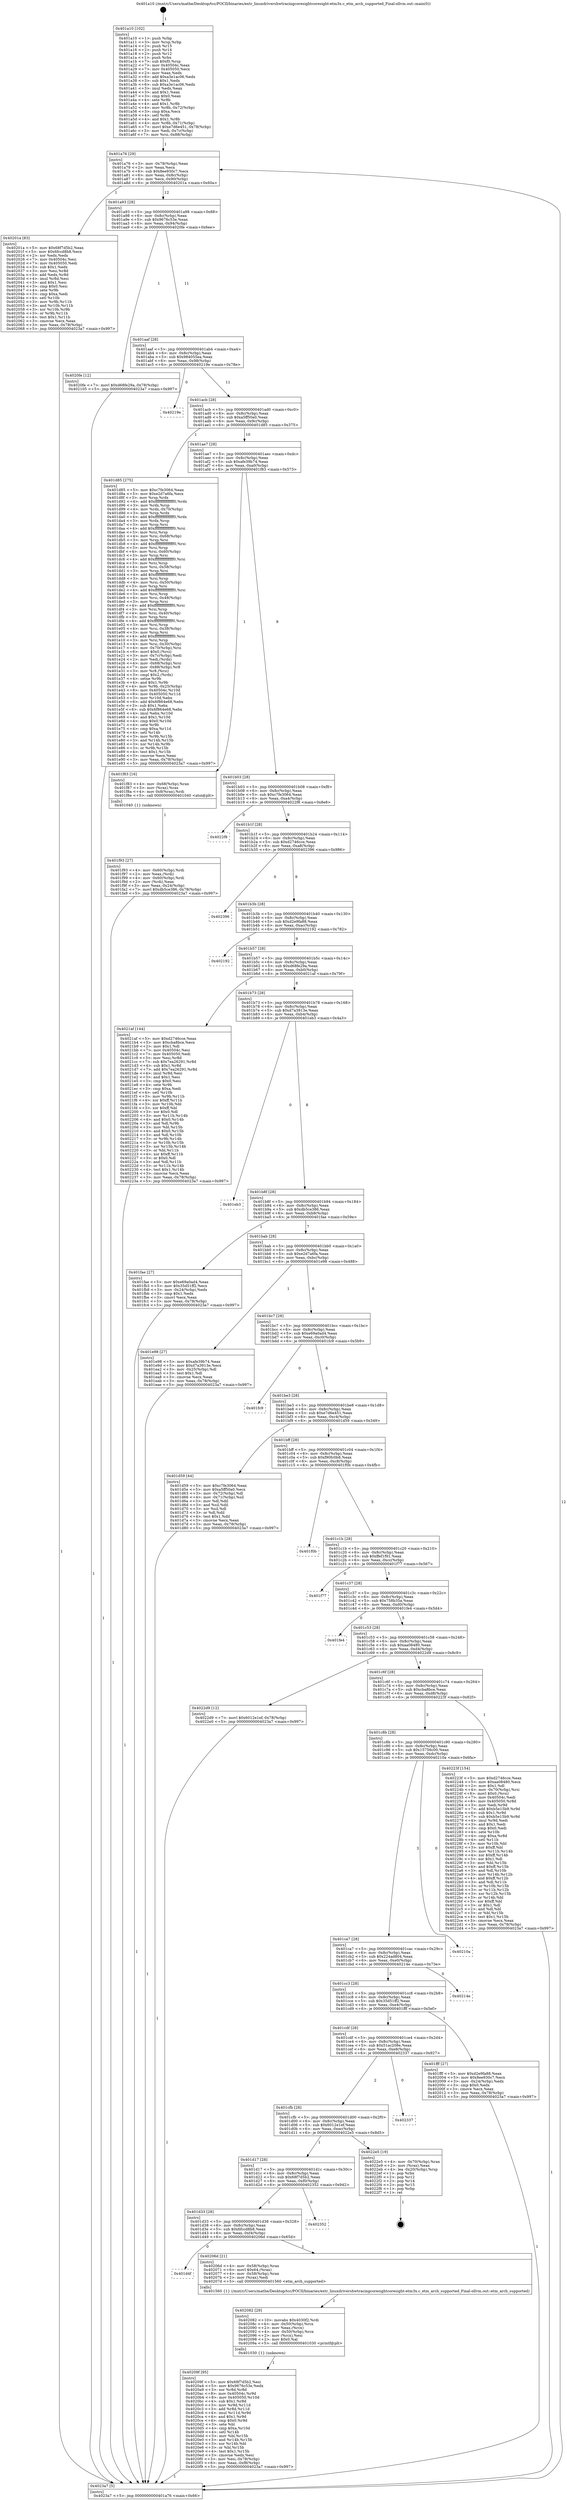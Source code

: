 digraph "0x401a10" {
  label = "0x401a10 (/mnt/c/Users/mathe/Desktop/tcc/POCII/binaries/extr_linuxdrivershwtracingcoresightcoresight-etm3x.c_etm_arch_supported_Final-ollvm.out::main(0))"
  labelloc = "t"
  node[shape=record]

  Entry [label="",width=0.3,height=0.3,shape=circle,fillcolor=black,style=filled]
  "0x401a76" [label="{
     0x401a76 [29]\l
     | [instrs]\l
     &nbsp;&nbsp;0x401a76 \<+3\>: mov -0x78(%rbp),%eax\l
     &nbsp;&nbsp;0x401a79 \<+2\>: mov %eax,%ecx\l
     &nbsp;&nbsp;0x401a7b \<+6\>: sub $0x8ee930c7,%ecx\l
     &nbsp;&nbsp;0x401a81 \<+6\>: mov %eax,-0x8c(%rbp)\l
     &nbsp;&nbsp;0x401a87 \<+6\>: mov %ecx,-0x90(%rbp)\l
     &nbsp;&nbsp;0x401a8d \<+6\>: je 000000000040201a \<main+0x60a\>\l
  }"]
  "0x40201a" [label="{
     0x40201a [83]\l
     | [instrs]\l
     &nbsp;&nbsp;0x40201a \<+5\>: mov $0x68f7d5b2,%eax\l
     &nbsp;&nbsp;0x40201f \<+5\>: mov $0x6fccd8b8,%ecx\l
     &nbsp;&nbsp;0x402024 \<+2\>: xor %edx,%edx\l
     &nbsp;&nbsp;0x402026 \<+7\>: mov 0x40504c,%esi\l
     &nbsp;&nbsp;0x40202d \<+7\>: mov 0x405050,%edi\l
     &nbsp;&nbsp;0x402034 \<+3\>: sub $0x1,%edx\l
     &nbsp;&nbsp;0x402037 \<+3\>: mov %esi,%r8d\l
     &nbsp;&nbsp;0x40203a \<+3\>: add %edx,%r8d\l
     &nbsp;&nbsp;0x40203d \<+4\>: imul %r8d,%esi\l
     &nbsp;&nbsp;0x402041 \<+3\>: and $0x1,%esi\l
     &nbsp;&nbsp;0x402044 \<+3\>: cmp $0x0,%esi\l
     &nbsp;&nbsp;0x402047 \<+4\>: sete %r9b\l
     &nbsp;&nbsp;0x40204b \<+3\>: cmp $0xa,%edi\l
     &nbsp;&nbsp;0x40204e \<+4\>: setl %r10b\l
     &nbsp;&nbsp;0x402052 \<+3\>: mov %r9b,%r11b\l
     &nbsp;&nbsp;0x402055 \<+3\>: and %r10b,%r11b\l
     &nbsp;&nbsp;0x402058 \<+3\>: xor %r10b,%r9b\l
     &nbsp;&nbsp;0x40205b \<+3\>: or %r9b,%r11b\l
     &nbsp;&nbsp;0x40205e \<+4\>: test $0x1,%r11b\l
     &nbsp;&nbsp;0x402062 \<+3\>: cmovne %ecx,%eax\l
     &nbsp;&nbsp;0x402065 \<+3\>: mov %eax,-0x78(%rbp)\l
     &nbsp;&nbsp;0x402068 \<+5\>: jmp 00000000004023a7 \<main+0x997\>\l
  }"]
  "0x401a93" [label="{
     0x401a93 [28]\l
     | [instrs]\l
     &nbsp;&nbsp;0x401a93 \<+5\>: jmp 0000000000401a98 \<main+0x88\>\l
     &nbsp;&nbsp;0x401a98 \<+6\>: mov -0x8c(%rbp),%eax\l
     &nbsp;&nbsp;0x401a9e \<+5\>: sub $0x9676c53e,%eax\l
     &nbsp;&nbsp;0x401aa3 \<+6\>: mov %eax,-0x94(%rbp)\l
     &nbsp;&nbsp;0x401aa9 \<+6\>: je 00000000004020fe \<main+0x6ee\>\l
  }"]
  Exit [label="",width=0.3,height=0.3,shape=circle,fillcolor=black,style=filled,peripheries=2]
  "0x4020fe" [label="{
     0x4020fe [12]\l
     | [instrs]\l
     &nbsp;&nbsp;0x4020fe \<+7\>: movl $0xd68fe29a,-0x78(%rbp)\l
     &nbsp;&nbsp;0x402105 \<+5\>: jmp 00000000004023a7 \<main+0x997\>\l
  }"]
  "0x401aaf" [label="{
     0x401aaf [28]\l
     | [instrs]\l
     &nbsp;&nbsp;0x401aaf \<+5\>: jmp 0000000000401ab4 \<main+0xa4\>\l
     &nbsp;&nbsp;0x401ab4 \<+6\>: mov -0x8c(%rbp),%eax\l
     &nbsp;&nbsp;0x401aba \<+5\>: sub $0x984055ea,%eax\l
     &nbsp;&nbsp;0x401abf \<+6\>: mov %eax,-0x98(%rbp)\l
     &nbsp;&nbsp;0x401ac5 \<+6\>: je 000000000040219e \<main+0x78e\>\l
  }"]
  "0x40209f" [label="{
     0x40209f [95]\l
     | [instrs]\l
     &nbsp;&nbsp;0x40209f \<+5\>: mov $0x68f7d5b2,%esi\l
     &nbsp;&nbsp;0x4020a4 \<+5\>: mov $0x9676c53e,%edx\l
     &nbsp;&nbsp;0x4020a9 \<+3\>: xor %r8d,%r8d\l
     &nbsp;&nbsp;0x4020ac \<+8\>: mov 0x40504c,%r9d\l
     &nbsp;&nbsp;0x4020b4 \<+8\>: mov 0x405050,%r10d\l
     &nbsp;&nbsp;0x4020bc \<+4\>: sub $0x1,%r8d\l
     &nbsp;&nbsp;0x4020c0 \<+3\>: mov %r9d,%r11d\l
     &nbsp;&nbsp;0x4020c3 \<+3\>: add %r8d,%r11d\l
     &nbsp;&nbsp;0x4020c6 \<+4\>: imul %r11d,%r9d\l
     &nbsp;&nbsp;0x4020ca \<+4\>: and $0x1,%r9d\l
     &nbsp;&nbsp;0x4020ce \<+4\>: cmp $0x0,%r9d\l
     &nbsp;&nbsp;0x4020d2 \<+3\>: sete %bl\l
     &nbsp;&nbsp;0x4020d5 \<+4\>: cmp $0xa,%r10d\l
     &nbsp;&nbsp;0x4020d9 \<+4\>: setl %r14b\l
     &nbsp;&nbsp;0x4020dd \<+3\>: mov %bl,%r15b\l
     &nbsp;&nbsp;0x4020e0 \<+3\>: and %r14b,%r15b\l
     &nbsp;&nbsp;0x4020e3 \<+3\>: xor %r14b,%bl\l
     &nbsp;&nbsp;0x4020e6 \<+3\>: or %bl,%r15b\l
     &nbsp;&nbsp;0x4020e9 \<+4\>: test $0x1,%r15b\l
     &nbsp;&nbsp;0x4020ed \<+3\>: cmovne %edx,%esi\l
     &nbsp;&nbsp;0x4020f0 \<+3\>: mov %esi,-0x78(%rbp)\l
     &nbsp;&nbsp;0x4020f3 \<+6\>: mov %eax,-0xf8(%rbp)\l
     &nbsp;&nbsp;0x4020f9 \<+5\>: jmp 00000000004023a7 \<main+0x997\>\l
  }"]
  "0x40219e" [label="{
     0x40219e\l
  }", style=dashed]
  "0x401acb" [label="{
     0x401acb [28]\l
     | [instrs]\l
     &nbsp;&nbsp;0x401acb \<+5\>: jmp 0000000000401ad0 \<main+0xc0\>\l
     &nbsp;&nbsp;0x401ad0 \<+6\>: mov -0x8c(%rbp),%eax\l
     &nbsp;&nbsp;0x401ad6 \<+5\>: sub $0xa5ff50a0,%eax\l
     &nbsp;&nbsp;0x401adb \<+6\>: mov %eax,-0x9c(%rbp)\l
     &nbsp;&nbsp;0x401ae1 \<+6\>: je 0000000000401d85 \<main+0x375\>\l
  }"]
  "0x402082" [label="{
     0x402082 [29]\l
     | [instrs]\l
     &nbsp;&nbsp;0x402082 \<+10\>: movabs $0x4030f2,%rdi\l
     &nbsp;&nbsp;0x40208c \<+4\>: mov -0x50(%rbp),%rcx\l
     &nbsp;&nbsp;0x402090 \<+2\>: mov %eax,(%rcx)\l
     &nbsp;&nbsp;0x402092 \<+4\>: mov -0x50(%rbp),%rcx\l
     &nbsp;&nbsp;0x402096 \<+2\>: mov (%rcx),%esi\l
     &nbsp;&nbsp;0x402098 \<+2\>: mov $0x0,%al\l
     &nbsp;&nbsp;0x40209a \<+5\>: call 0000000000401030 \<printf@plt\>\l
     | [calls]\l
     &nbsp;&nbsp;0x401030 \{1\} (unknown)\l
  }"]
  "0x401d85" [label="{
     0x401d85 [275]\l
     | [instrs]\l
     &nbsp;&nbsp;0x401d85 \<+5\>: mov $0xc7fe3064,%eax\l
     &nbsp;&nbsp;0x401d8a \<+5\>: mov $0xe2d7a6fa,%ecx\l
     &nbsp;&nbsp;0x401d8f \<+3\>: mov %rsp,%rdx\l
     &nbsp;&nbsp;0x401d92 \<+4\>: add $0xfffffffffffffff0,%rdx\l
     &nbsp;&nbsp;0x401d96 \<+3\>: mov %rdx,%rsp\l
     &nbsp;&nbsp;0x401d99 \<+4\>: mov %rdx,-0x70(%rbp)\l
     &nbsp;&nbsp;0x401d9d \<+3\>: mov %rsp,%rdx\l
     &nbsp;&nbsp;0x401da0 \<+4\>: add $0xfffffffffffffff0,%rdx\l
     &nbsp;&nbsp;0x401da4 \<+3\>: mov %rdx,%rsp\l
     &nbsp;&nbsp;0x401da7 \<+3\>: mov %rsp,%rsi\l
     &nbsp;&nbsp;0x401daa \<+4\>: add $0xfffffffffffffff0,%rsi\l
     &nbsp;&nbsp;0x401dae \<+3\>: mov %rsi,%rsp\l
     &nbsp;&nbsp;0x401db1 \<+4\>: mov %rsi,-0x68(%rbp)\l
     &nbsp;&nbsp;0x401db5 \<+3\>: mov %rsp,%rsi\l
     &nbsp;&nbsp;0x401db8 \<+4\>: add $0xfffffffffffffff0,%rsi\l
     &nbsp;&nbsp;0x401dbc \<+3\>: mov %rsi,%rsp\l
     &nbsp;&nbsp;0x401dbf \<+4\>: mov %rsi,-0x60(%rbp)\l
     &nbsp;&nbsp;0x401dc3 \<+3\>: mov %rsp,%rsi\l
     &nbsp;&nbsp;0x401dc6 \<+4\>: add $0xfffffffffffffff0,%rsi\l
     &nbsp;&nbsp;0x401dca \<+3\>: mov %rsi,%rsp\l
     &nbsp;&nbsp;0x401dcd \<+4\>: mov %rsi,-0x58(%rbp)\l
     &nbsp;&nbsp;0x401dd1 \<+3\>: mov %rsp,%rsi\l
     &nbsp;&nbsp;0x401dd4 \<+4\>: add $0xfffffffffffffff0,%rsi\l
     &nbsp;&nbsp;0x401dd8 \<+3\>: mov %rsi,%rsp\l
     &nbsp;&nbsp;0x401ddb \<+4\>: mov %rsi,-0x50(%rbp)\l
     &nbsp;&nbsp;0x401ddf \<+3\>: mov %rsp,%rsi\l
     &nbsp;&nbsp;0x401de2 \<+4\>: add $0xfffffffffffffff0,%rsi\l
     &nbsp;&nbsp;0x401de6 \<+3\>: mov %rsi,%rsp\l
     &nbsp;&nbsp;0x401de9 \<+4\>: mov %rsi,-0x48(%rbp)\l
     &nbsp;&nbsp;0x401ded \<+3\>: mov %rsp,%rsi\l
     &nbsp;&nbsp;0x401df0 \<+4\>: add $0xfffffffffffffff0,%rsi\l
     &nbsp;&nbsp;0x401df4 \<+3\>: mov %rsi,%rsp\l
     &nbsp;&nbsp;0x401df7 \<+4\>: mov %rsi,-0x40(%rbp)\l
     &nbsp;&nbsp;0x401dfb \<+3\>: mov %rsp,%rsi\l
     &nbsp;&nbsp;0x401dfe \<+4\>: add $0xfffffffffffffff0,%rsi\l
     &nbsp;&nbsp;0x401e02 \<+3\>: mov %rsi,%rsp\l
     &nbsp;&nbsp;0x401e05 \<+4\>: mov %rsi,-0x38(%rbp)\l
     &nbsp;&nbsp;0x401e09 \<+3\>: mov %rsp,%rsi\l
     &nbsp;&nbsp;0x401e0c \<+4\>: add $0xfffffffffffffff0,%rsi\l
     &nbsp;&nbsp;0x401e10 \<+3\>: mov %rsi,%rsp\l
     &nbsp;&nbsp;0x401e13 \<+4\>: mov %rsi,-0x30(%rbp)\l
     &nbsp;&nbsp;0x401e17 \<+4\>: mov -0x70(%rbp),%rsi\l
     &nbsp;&nbsp;0x401e1b \<+6\>: movl $0x0,(%rsi)\l
     &nbsp;&nbsp;0x401e21 \<+3\>: mov -0x7c(%rbp),%edi\l
     &nbsp;&nbsp;0x401e24 \<+2\>: mov %edi,(%rdx)\l
     &nbsp;&nbsp;0x401e26 \<+4\>: mov -0x68(%rbp),%rsi\l
     &nbsp;&nbsp;0x401e2a \<+7\>: mov -0x88(%rbp),%r8\l
     &nbsp;&nbsp;0x401e31 \<+3\>: mov %r8,(%rsi)\l
     &nbsp;&nbsp;0x401e34 \<+3\>: cmpl $0x2,(%rdx)\l
     &nbsp;&nbsp;0x401e37 \<+4\>: setne %r9b\l
     &nbsp;&nbsp;0x401e3b \<+4\>: and $0x1,%r9b\l
     &nbsp;&nbsp;0x401e3f \<+4\>: mov %r9b,-0x25(%rbp)\l
     &nbsp;&nbsp;0x401e43 \<+8\>: mov 0x40504c,%r10d\l
     &nbsp;&nbsp;0x401e4b \<+8\>: mov 0x405050,%r11d\l
     &nbsp;&nbsp;0x401e53 \<+3\>: mov %r10d,%ebx\l
     &nbsp;&nbsp;0x401e56 \<+6\>: add $0x6f864e68,%ebx\l
     &nbsp;&nbsp;0x401e5c \<+3\>: sub $0x1,%ebx\l
     &nbsp;&nbsp;0x401e5f \<+6\>: sub $0x6f864e68,%ebx\l
     &nbsp;&nbsp;0x401e65 \<+4\>: imul %ebx,%r10d\l
     &nbsp;&nbsp;0x401e69 \<+4\>: and $0x1,%r10d\l
     &nbsp;&nbsp;0x401e6d \<+4\>: cmp $0x0,%r10d\l
     &nbsp;&nbsp;0x401e71 \<+4\>: sete %r9b\l
     &nbsp;&nbsp;0x401e75 \<+4\>: cmp $0xa,%r11d\l
     &nbsp;&nbsp;0x401e79 \<+4\>: setl %r14b\l
     &nbsp;&nbsp;0x401e7d \<+3\>: mov %r9b,%r15b\l
     &nbsp;&nbsp;0x401e80 \<+3\>: and %r14b,%r15b\l
     &nbsp;&nbsp;0x401e83 \<+3\>: xor %r14b,%r9b\l
     &nbsp;&nbsp;0x401e86 \<+3\>: or %r9b,%r15b\l
     &nbsp;&nbsp;0x401e89 \<+4\>: test $0x1,%r15b\l
     &nbsp;&nbsp;0x401e8d \<+3\>: cmovne %ecx,%eax\l
     &nbsp;&nbsp;0x401e90 \<+3\>: mov %eax,-0x78(%rbp)\l
     &nbsp;&nbsp;0x401e93 \<+5\>: jmp 00000000004023a7 \<main+0x997\>\l
  }"]
  "0x401ae7" [label="{
     0x401ae7 [28]\l
     | [instrs]\l
     &nbsp;&nbsp;0x401ae7 \<+5\>: jmp 0000000000401aec \<main+0xdc\>\l
     &nbsp;&nbsp;0x401aec \<+6\>: mov -0x8c(%rbp),%eax\l
     &nbsp;&nbsp;0x401af2 \<+5\>: sub $0xafe39b74,%eax\l
     &nbsp;&nbsp;0x401af7 \<+6\>: mov %eax,-0xa0(%rbp)\l
     &nbsp;&nbsp;0x401afd \<+6\>: je 0000000000401f83 \<main+0x573\>\l
  }"]
  "0x401d4f" [label="{
     0x401d4f\l
  }", style=dashed]
  "0x401f83" [label="{
     0x401f83 [16]\l
     | [instrs]\l
     &nbsp;&nbsp;0x401f83 \<+4\>: mov -0x68(%rbp),%rax\l
     &nbsp;&nbsp;0x401f87 \<+3\>: mov (%rax),%rax\l
     &nbsp;&nbsp;0x401f8a \<+4\>: mov 0x8(%rax),%rdi\l
     &nbsp;&nbsp;0x401f8e \<+5\>: call 0000000000401040 \<atoi@plt\>\l
     | [calls]\l
     &nbsp;&nbsp;0x401040 \{1\} (unknown)\l
  }"]
  "0x401b03" [label="{
     0x401b03 [28]\l
     | [instrs]\l
     &nbsp;&nbsp;0x401b03 \<+5\>: jmp 0000000000401b08 \<main+0xf8\>\l
     &nbsp;&nbsp;0x401b08 \<+6\>: mov -0x8c(%rbp),%eax\l
     &nbsp;&nbsp;0x401b0e \<+5\>: sub $0xc7fe3064,%eax\l
     &nbsp;&nbsp;0x401b13 \<+6\>: mov %eax,-0xa4(%rbp)\l
     &nbsp;&nbsp;0x401b19 \<+6\>: je 00000000004022f8 \<main+0x8e8\>\l
  }"]
  "0x40206d" [label="{
     0x40206d [21]\l
     | [instrs]\l
     &nbsp;&nbsp;0x40206d \<+4\>: mov -0x58(%rbp),%rax\l
     &nbsp;&nbsp;0x402071 \<+6\>: movl $0x64,(%rax)\l
     &nbsp;&nbsp;0x402077 \<+4\>: mov -0x58(%rbp),%rax\l
     &nbsp;&nbsp;0x40207b \<+2\>: mov (%rax),%edi\l
     &nbsp;&nbsp;0x40207d \<+5\>: call 0000000000401560 \<etm_arch_supported\>\l
     | [calls]\l
     &nbsp;&nbsp;0x401560 \{1\} (/mnt/c/Users/mathe/Desktop/tcc/POCII/binaries/extr_linuxdrivershwtracingcoresightcoresight-etm3x.c_etm_arch_supported_Final-ollvm.out::etm_arch_supported)\l
  }"]
  "0x4022f8" [label="{
     0x4022f8\l
  }", style=dashed]
  "0x401b1f" [label="{
     0x401b1f [28]\l
     | [instrs]\l
     &nbsp;&nbsp;0x401b1f \<+5\>: jmp 0000000000401b24 \<main+0x114\>\l
     &nbsp;&nbsp;0x401b24 \<+6\>: mov -0x8c(%rbp),%eax\l
     &nbsp;&nbsp;0x401b2a \<+5\>: sub $0xd2746cce,%eax\l
     &nbsp;&nbsp;0x401b2f \<+6\>: mov %eax,-0xa8(%rbp)\l
     &nbsp;&nbsp;0x401b35 \<+6\>: je 0000000000402396 \<main+0x986\>\l
  }"]
  "0x401d33" [label="{
     0x401d33 [28]\l
     | [instrs]\l
     &nbsp;&nbsp;0x401d33 \<+5\>: jmp 0000000000401d38 \<main+0x328\>\l
     &nbsp;&nbsp;0x401d38 \<+6\>: mov -0x8c(%rbp),%eax\l
     &nbsp;&nbsp;0x401d3e \<+5\>: sub $0x6fccd8b8,%eax\l
     &nbsp;&nbsp;0x401d43 \<+6\>: mov %eax,-0xf4(%rbp)\l
     &nbsp;&nbsp;0x401d49 \<+6\>: je 000000000040206d \<main+0x65d\>\l
  }"]
  "0x402396" [label="{
     0x402396\l
  }", style=dashed]
  "0x401b3b" [label="{
     0x401b3b [28]\l
     | [instrs]\l
     &nbsp;&nbsp;0x401b3b \<+5\>: jmp 0000000000401b40 \<main+0x130\>\l
     &nbsp;&nbsp;0x401b40 \<+6\>: mov -0x8c(%rbp),%eax\l
     &nbsp;&nbsp;0x401b46 \<+5\>: sub $0xd2e9fa88,%eax\l
     &nbsp;&nbsp;0x401b4b \<+6\>: mov %eax,-0xac(%rbp)\l
     &nbsp;&nbsp;0x401b51 \<+6\>: je 0000000000402192 \<main+0x782\>\l
  }"]
  "0x402352" [label="{
     0x402352\l
  }", style=dashed]
  "0x402192" [label="{
     0x402192\l
  }", style=dashed]
  "0x401b57" [label="{
     0x401b57 [28]\l
     | [instrs]\l
     &nbsp;&nbsp;0x401b57 \<+5\>: jmp 0000000000401b5c \<main+0x14c\>\l
     &nbsp;&nbsp;0x401b5c \<+6\>: mov -0x8c(%rbp),%eax\l
     &nbsp;&nbsp;0x401b62 \<+5\>: sub $0xd68fe29a,%eax\l
     &nbsp;&nbsp;0x401b67 \<+6\>: mov %eax,-0xb0(%rbp)\l
     &nbsp;&nbsp;0x401b6d \<+6\>: je 00000000004021af \<main+0x79f\>\l
  }"]
  "0x401d17" [label="{
     0x401d17 [28]\l
     | [instrs]\l
     &nbsp;&nbsp;0x401d17 \<+5\>: jmp 0000000000401d1c \<main+0x30c\>\l
     &nbsp;&nbsp;0x401d1c \<+6\>: mov -0x8c(%rbp),%eax\l
     &nbsp;&nbsp;0x401d22 \<+5\>: sub $0x68f7d5b2,%eax\l
     &nbsp;&nbsp;0x401d27 \<+6\>: mov %eax,-0xf0(%rbp)\l
     &nbsp;&nbsp;0x401d2d \<+6\>: je 0000000000402352 \<main+0x942\>\l
  }"]
  "0x4021af" [label="{
     0x4021af [144]\l
     | [instrs]\l
     &nbsp;&nbsp;0x4021af \<+5\>: mov $0xd2746cce,%eax\l
     &nbsp;&nbsp;0x4021b4 \<+5\>: mov $0xcba8bce,%ecx\l
     &nbsp;&nbsp;0x4021b9 \<+2\>: mov $0x1,%dl\l
     &nbsp;&nbsp;0x4021bb \<+7\>: mov 0x40504c,%esi\l
     &nbsp;&nbsp;0x4021c2 \<+7\>: mov 0x405050,%edi\l
     &nbsp;&nbsp;0x4021c9 \<+3\>: mov %esi,%r8d\l
     &nbsp;&nbsp;0x4021cc \<+7\>: sub $0x7ea26291,%r8d\l
     &nbsp;&nbsp;0x4021d3 \<+4\>: sub $0x1,%r8d\l
     &nbsp;&nbsp;0x4021d7 \<+7\>: add $0x7ea26291,%r8d\l
     &nbsp;&nbsp;0x4021de \<+4\>: imul %r8d,%esi\l
     &nbsp;&nbsp;0x4021e2 \<+3\>: and $0x1,%esi\l
     &nbsp;&nbsp;0x4021e5 \<+3\>: cmp $0x0,%esi\l
     &nbsp;&nbsp;0x4021e8 \<+4\>: sete %r9b\l
     &nbsp;&nbsp;0x4021ec \<+3\>: cmp $0xa,%edi\l
     &nbsp;&nbsp;0x4021ef \<+4\>: setl %r10b\l
     &nbsp;&nbsp;0x4021f3 \<+3\>: mov %r9b,%r11b\l
     &nbsp;&nbsp;0x4021f6 \<+4\>: xor $0xff,%r11b\l
     &nbsp;&nbsp;0x4021fa \<+3\>: mov %r10b,%bl\l
     &nbsp;&nbsp;0x4021fd \<+3\>: xor $0xff,%bl\l
     &nbsp;&nbsp;0x402200 \<+3\>: xor $0x0,%dl\l
     &nbsp;&nbsp;0x402203 \<+3\>: mov %r11b,%r14b\l
     &nbsp;&nbsp;0x402206 \<+4\>: and $0x0,%r14b\l
     &nbsp;&nbsp;0x40220a \<+3\>: and %dl,%r9b\l
     &nbsp;&nbsp;0x40220d \<+3\>: mov %bl,%r15b\l
     &nbsp;&nbsp;0x402210 \<+4\>: and $0x0,%r15b\l
     &nbsp;&nbsp;0x402214 \<+3\>: and %dl,%r10b\l
     &nbsp;&nbsp;0x402217 \<+3\>: or %r9b,%r14b\l
     &nbsp;&nbsp;0x40221a \<+3\>: or %r10b,%r15b\l
     &nbsp;&nbsp;0x40221d \<+3\>: xor %r15b,%r14b\l
     &nbsp;&nbsp;0x402220 \<+3\>: or %bl,%r11b\l
     &nbsp;&nbsp;0x402223 \<+4\>: xor $0xff,%r11b\l
     &nbsp;&nbsp;0x402227 \<+3\>: or $0x0,%dl\l
     &nbsp;&nbsp;0x40222a \<+3\>: and %dl,%r11b\l
     &nbsp;&nbsp;0x40222d \<+3\>: or %r11b,%r14b\l
     &nbsp;&nbsp;0x402230 \<+4\>: test $0x1,%r14b\l
     &nbsp;&nbsp;0x402234 \<+3\>: cmovne %ecx,%eax\l
     &nbsp;&nbsp;0x402237 \<+3\>: mov %eax,-0x78(%rbp)\l
     &nbsp;&nbsp;0x40223a \<+5\>: jmp 00000000004023a7 \<main+0x997\>\l
  }"]
  "0x401b73" [label="{
     0x401b73 [28]\l
     | [instrs]\l
     &nbsp;&nbsp;0x401b73 \<+5\>: jmp 0000000000401b78 \<main+0x168\>\l
     &nbsp;&nbsp;0x401b78 \<+6\>: mov -0x8c(%rbp),%eax\l
     &nbsp;&nbsp;0x401b7e \<+5\>: sub $0xd7a3913e,%eax\l
     &nbsp;&nbsp;0x401b83 \<+6\>: mov %eax,-0xb4(%rbp)\l
     &nbsp;&nbsp;0x401b89 \<+6\>: je 0000000000401eb3 \<main+0x4a3\>\l
  }"]
  "0x4022e5" [label="{
     0x4022e5 [19]\l
     | [instrs]\l
     &nbsp;&nbsp;0x4022e5 \<+4\>: mov -0x70(%rbp),%rax\l
     &nbsp;&nbsp;0x4022e9 \<+2\>: mov (%rax),%eax\l
     &nbsp;&nbsp;0x4022eb \<+4\>: lea -0x20(%rbp),%rsp\l
     &nbsp;&nbsp;0x4022ef \<+1\>: pop %rbx\l
     &nbsp;&nbsp;0x4022f0 \<+2\>: pop %r12\l
     &nbsp;&nbsp;0x4022f2 \<+2\>: pop %r14\l
     &nbsp;&nbsp;0x4022f4 \<+2\>: pop %r15\l
     &nbsp;&nbsp;0x4022f6 \<+1\>: pop %rbp\l
     &nbsp;&nbsp;0x4022f7 \<+1\>: ret\l
  }"]
  "0x401eb3" [label="{
     0x401eb3\l
  }", style=dashed]
  "0x401b8f" [label="{
     0x401b8f [28]\l
     | [instrs]\l
     &nbsp;&nbsp;0x401b8f \<+5\>: jmp 0000000000401b94 \<main+0x184\>\l
     &nbsp;&nbsp;0x401b94 \<+6\>: mov -0x8c(%rbp),%eax\l
     &nbsp;&nbsp;0x401b9a \<+5\>: sub $0xdb5ce386,%eax\l
     &nbsp;&nbsp;0x401b9f \<+6\>: mov %eax,-0xb8(%rbp)\l
     &nbsp;&nbsp;0x401ba5 \<+6\>: je 0000000000401fae \<main+0x59e\>\l
  }"]
  "0x401cfb" [label="{
     0x401cfb [28]\l
     | [instrs]\l
     &nbsp;&nbsp;0x401cfb \<+5\>: jmp 0000000000401d00 \<main+0x2f0\>\l
     &nbsp;&nbsp;0x401d00 \<+6\>: mov -0x8c(%rbp),%eax\l
     &nbsp;&nbsp;0x401d06 \<+5\>: sub $0x6012e1ef,%eax\l
     &nbsp;&nbsp;0x401d0b \<+6\>: mov %eax,-0xec(%rbp)\l
     &nbsp;&nbsp;0x401d11 \<+6\>: je 00000000004022e5 \<main+0x8d5\>\l
  }"]
  "0x401fae" [label="{
     0x401fae [27]\l
     | [instrs]\l
     &nbsp;&nbsp;0x401fae \<+5\>: mov $0xe69a0ad4,%eax\l
     &nbsp;&nbsp;0x401fb3 \<+5\>: mov $0x35d51ff2,%ecx\l
     &nbsp;&nbsp;0x401fb8 \<+3\>: mov -0x24(%rbp),%edx\l
     &nbsp;&nbsp;0x401fbb \<+3\>: cmp $0x1,%edx\l
     &nbsp;&nbsp;0x401fbe \<+3\>: cmovl %ecx,%eax\l
     &nbsp;&nbsp;0x401fc1 \<+3\>: mov %eax,-0x78(%rbp)\l
     &nbsp;&nbsp;0x401fc4 \<+5\>: jmp 00000000004023a7 \<main+0x997\>\l
  }"]
  "0x401bab" [label="{
     0x401bab [28]\l
     | [instrs]\l
     &nbsp;&nbsp;0x401bab \<+5\>: jmp 0000000000401bb0 \<main+0x1a0\>\l
     &nbsp;&nbsp;0x401bb0 \<+6\>: mov -0x8c(%rbp),%eax\l
     &nbsp;&nbsp;0x401bb6 \<+5\>: sub $0xe2d7a6fa,%eax\l
     &nbsp;&nbsp;0x401bbb \<+6\>: mov %eax,-0xbc(%rbp)\l
     &nbsp;&nbsp;0x401bc1 \<+6\>: je 0000000000401e98 \<main+0x488\>\l
  }"]
  "0x402337" [label="{
     0x402337\l
  }", style=dashed]
  "0x401e98" [label="{
     0x401e98 [27]\l
     | [instrs]\l
     &nbsp;&nbsp;0x401e98 \<+5\>: mov $0xafe39b74,%eax\l
     &nbsp;&nbsp;0x401e9d \<+5\>: mov $0xd7a3913e,%ecx\l
     &nbsp;&nbsp;0x401ea2 \<+3\>: mov -0x25(%rbp),%dl\l
     &nbsp;&nbsp;0x401ea5 \<+3\>: test $0x1,%dl\l
     &nbsp;&nbsp;0x401ea8 \<+3\>: cmovne %ecx,%eax\l
     &nbsp;&nbsp;0x401eab \<+3\>: mov %eax,-0x78(%rbp)\l
     &nbsp;&nbsp;0x401eae \<+5\>: jmp 00000000004023a7 \<main+0x997\>\l
  }"]
  "0x401bc7" [label="{
     0x401bc7 [28]\l
     | [instrs]\l
     &nbsp;&nbsp;0x401bc7 \<+5\>: jmp 0000000000401bcc \<main+0x1bc\>\l
     &nbsp;&nbsp;0x401bcc \<+6\>: mov -0x8c(%rbp),%eax\l
     &nbsp;&nbsp;0x401bd2 \<+5\>: sub $0xe69a0ad4,%eax\l
     &nbsp;&nbsp;0x401bd7 \<+6\>: mov %eax,-0xc0(%rbp)\l
     &nbsp;&nbsp;0x401bdd \<+6\>: je 0000000000401fc9 \<main+0x5b9\>\l
  }"]
  "0x401cdf" [label="{
     0x401cdf [28]\l
     | [instrs]\l
     &nbsp;&nbsp;0x401cdf \<+5\>: jmp 0000000000401ce4 \<main+0x2d4\>\l
     &nbsp;&nbsp;0x401ce4 \<+6\>: mov -0x8c(%rbp),%eax\l
     &nbsp;&nbsp;0x401cea \<+5\>: sub $0x51ac208e,%eax\l
     &nbsp;&nbsp;0x401cef \<+6\>: mov %eax,-0xe8(%rbp)\l
     &nbsp;&nbsp;0x401cf5 \<+6\>: je 0000000000402337 \<main+0x927\>\l
  }"]
  "0x401fc9" [label="{
     0x401fc9\l
  }", style=dashed]
  "0x401be3" [label="{
     0x401be3 [28]\l
     | [instrs]\l
     &nbsp;&nbsp;0x401be3 \<+5\>: jmp 0000000000401be8 \<main+0x1d8\>\l
     &nbsp;&nbsp;0x401be8 \<+6\>: mov -0x8c(%rbp),%eax\l
     &nbsp;&nbsp;0x401bee \<+5\>: sub $0xe7d6e451,%eax\l
     &nbsp;&nbsp;0x401bf3 \<+6\>: mov %eax,-0xc4(%rbp)\l
     &nbsp;&nbsp;0x401bf9 \<+6\>: je 0000000000401d59 \<main+0x349\>\l
  }"]
  "0x401fff" [label="{
     0x401fff [27]\l
     | [instrs]\l
     &nbsp;&nbsp;0x401fff \<+5\>: mov $0xd2e9fa88,%eax\l
     &nbsp;&nbsp;0x402004 \<+5\>: mov $0x8ee930c7,%ecx\l
     &nbsp;&nbsp;0x402009 \<+3\>: mov -0x24(%rbp),%edx\l
     &nbsp;&nbsp;0x40200c \<+3\>: cmp $0x0,%edx\l
     &nbsp;&nbsp;0x40200f \<+3\>: cmove %ecx,%eax\l
     &nbsp;&nbsp;0x402012 \<+3\>: mov %eax,-0x78(%rbp)\l
     &nbsp;&nbsp;0x402015 \<+5\>: jmp 00000000004023a7 \<main+0x997\>\l
  }"]
  "0x401d59" [label="{
     0x401d59 [44]\l
     | [instrs]\l
     &nbsp;&nbsp;0x401d59 \<+5\>: mov $0xc7fe3064,%eax\l
     &nbsp;&nbsp;0x401d5e \<+5\>: mov $0xa5ff50a0,%ecx\l
     &nbsp;&nbsp;0x401d63 \<+3\>: mov -0x72(%rbp),%dl\l
     &nbsp;&nbsp;0x401d66 \<+4\>: mov -0x71(%rbp),%sil\l
     &nbsp;&nbsp;0x401d6a \<+3\>: mov %dl,%dil\l
     &nbsp;&nbsp;0x401d6d \<+3\>: and %sil,%dil\l
     &nbsp;&nbsp;0x401d70 \<+3\>: xor %sil,%dl\l
     &nbsp;&nbsp;0x401d73 \<+3\>: or %dl,%dil\l
     &nbsp;&nbsp;0x401d76 \<+4\>: test $0x1,%dil\l
     &nbsp;&nbsp;0x401d7a \<+3\>: cmovne %ecx,%eax\l
     &nbsp;&nbsp;0x401d7d \<+3\>: mov %eax,-0x78(%rbp)\l
     &nbsp;&nbsp;0x401d80 \<+5\>: jmp 00000000004023a7 \<main+0x997\>\l
  }"]
  "0x401bff" [label="{
     0x401bff [28]\l
     | [instrs]\l
     &nbsp;&nbsp;0x401bff \<+5\>: jmp 0000000000401c04 \<main+0x1f4\>\l
     &nbsp;&nbsp;0x401c04 \<+6\>: mov -0x8c(%rbp),%eax\l
     &nbsp;&nbsp;0x401c0a \<+5\>: sub $0xf90fc0b8,%eax\l
     &nbsp;&nbsp;0x401c0f \<+6\>: mov %eax,-0xc8(%rbp)\l
     &nbsp;&nbsp;0x401c15 \<+6\>: je 0000000000401f0b \<main+0x4fb\>\l
  }"]
  "0x4023a7" [label="{
     0x4023a7 [5]\l
     | [instrs]\l
     &nbsp;&nbsp;0x4023a7 \<+5\>: jmp 0000000000401a76 \<main+0x66\>\l
  }"]
  "0x401a10" [label="{
     0x401a10 [102]\l
     | [instrs]\l
     &nbsp;&nbsp;0x401a10 \<+1\>: push %rbp\l
     &nbsp;&nbsp;0x401a11 \<+3\>: mov %rsp,%rbp\l
     &nbsp;&nbsp;0x401a14 \<+2\>: push %r15\l
     &nbsp;&nbsp;0x401a16 \<+2\>: push %r14\l
     &nbsp;&nbsp;0x401a18 \<+2\>: push %r12\l
     &nbsp;&nbsp;0x401a1a \<+1\>: push %rbx\l
     &nbsp;&nbsp;0x401a1b \<+7\>: sub $0xf0,%rsp\l
     &nbsp;&nbsp;0x401a22 \<+7\>: mov 0x40504c,%eax\l
     &nbsp;&nbsp;0x401a29 \<+7\>: mov 0x405050,%ecx\l
     &nbsp;&nbsp;0x401a30 \<+2\>: mov %eax,%edx\l
     &nbsp;&nbsp;0x401a32 \<+6\>: add $0xa3e1ac06,%edx\l
     &nbsp;&nbsp;0x401a38 \<+3\>: sub $0x1,%edx\l
     &nbsp;&nbsp;0x401a3b \<+6\>: sub $0xa3e1ac06,%edx\l
     &nbsp;&nbsp;0x401a41 \<+3\>: imul %edx,%eax\l
     &nbsp;&nbsp;0x401a44 \<+3\>: and $0x1,%eax\l
     &nbsp;&nbsp;0x401a47 \<+3\>: cmp $0x0,%eax\l
     &nbsp;&nbsp;0x401a4a \<+4\>: sete %r8b\l
     &nbsp;&nbsp;0x401a4e \<+4\>: and $0x1,%r8b\l
     &nbsp;&nbsp;0x401a52 \<+4\>: mov %r8b,-0x72(%rbp)\l
     &nbsp;&nbsp;0x401a56 \<+3\>: cmp $0xa,%ecx\l
     &nbsp;&nbsp;0x401a59 \<+4\>: setl %r8b\l
     &nbsp;&nbsp;0x401a5d \<+4\>: and $0x1,%r8b\l
     &nbsp;&nbsp;0x401a61 \<+4\>: mov %r8b,-0x71(%rbp)\l
     &nbsp;&nbsp;0x401a65 \<+7\>: movl $0xe7d6e451,-0x78(%rbp)\l
     &nbsp;&nbsp;0x401a6c \<+3\>: mov %edi,-0x7c(%rbp)\l
     &nbsp;&nbsp;0x401a6f \<+7\>: mov %rsi,-0x88(%rbp)\l
  }"]
  "0x401cc3" [label="{
     0x401cc3 [28]\l
     | [instrs]\l
     &nbsp;&nbsp;0x401cc3 \<+5\>: jmp 0000000000401cc8 \<main+0x2b8\>\l
     &nbsp;&nbsp;0x401cc8 \<+6\>: mov -0x8c(%rbp),%eax\l
     &nbsp;&nbsp;0x401cce \<+5\>: sub $0x35d51ff2,%eax\l
     &nbsp;&nbsp;0x401cd3 \<+6\>: mov %eax,-0xe4(%rbp)\l
     &nbsp;&nbsp;0x401cd9 \<+6\>: je 0000000000401fff \<main+0x5ef\>\l
  }"]
  "0x401f93" [label="{
     0x401f93 [27]\l
     | [instrs]\l
     &nbsp;&nbsp;0x401f93 \<+4\>: mov -0x60(%rbp),%rdi\l
     &nbsp;&nbsp;0x401f97 \<+2\>: mov %eax,(%rdi)\l
     &nbsp;&nbsp;0x401f99 \<+4\>: mov -0x60(%rbp),%rdi\l
     &nbsp;&nbsp;0x401f9d \<+2\>: mov (%rdi),%eax\l
     &nbsp;&nbsp;0x401f9f \<+3\>: mov %eax,-0x24(%rbp)\l
     &nbsp;&nbsp;0x401fa2 \<+7\>: movl $0xdb5ce386,-0x78(%rbp)\l
     &nbsp;&nbsp;0x401fa9 \<+5\>: jmp 00000000004023a7 \<main+0x997\>\l
  }"]
  "0x40214e" [label="{
     0x40214e\l
  }", style=dashed]
  "0x401f0b" [label="{
     0x401f0b\l
  }", style=dashed]
  "0x401c1b" [label="{
     0x401c1b [28]\l
     | [instrs]\l
     &nbsp;&nbsp;0x401c1b \<+5\>: jmp 0000000000401c20 \<main+0x210\>\l
     &nbsp;&nbsp;0x401c20 \<+6\>: mov -0x8c(%rbp),%eax\l
     &nbsp;&nbsp;0x401c26 \<+5\>: sub $0xffef1f91,%eax\l
     &nbsp;&nbsp;0x401c2b \<+6\>: mov %eax,-0xcc(%rbp)\l
     &nbsp;&nbsp;0x401c31 \<+6\>: je 0000000000401f77 \<main+0x567\>\l
  }"]
  "0x401ca7" [label="{
     0x401ca7 [28]\l
     | [instrs]\l
     &nbsp;&nbsp;0x401ca7 \<+5\>: jmp 0000000000401cac \<main+0x29c\>\l
     &nbsp;&nbsp;0x401cac \<+6\>: mov -0x8c(%rbp),%eax\l
     &nbsp;&nbsp;0x401cb2 \<+5\>: sub $0x224ad804,%eax\l
     &nbsp;&nbsp;0x401cb7 \<+6\>: mov %eax,-0xe0(%rbp)\l
     &nbsp;&nbsp;0x401cbd \<+6\>: je 000000000040214e \<main+0x73e\>\l
  }"]
  "0x401f77" [label="{
     0x401f77\l
  }", style=dashed]
  "0x401c37" [label="{
     0x401c37 [28]\l
     | [instrs]\l
     &nbsp;&nbsp;0x401c37 \<+5\>: jmp 0000000000401c3c \<main+0x22c\>\l
     &nbsp;&nbsp;0x401c3c \<+6\>: mov -0x8c(%rbp),%eax\l
     &nbsp;&nbsp;0x401c42 \<+5\>: sub $0x758b35a,%eax\l
     &nbsp;&nbsp;0x401c47 \<+6\>: mov %eax,-0xd0(%rbp)\l
     &nbsp;&nbsp;0x401c4d \<+6\>: je 0000000000401fe4 \<main+0x5d4\>\l
  }"]
  "0x40210a" [label="{
     0x40210a\l
  }", style=dashed]
  "0x401fe4" [label="{
     0x401fe4\l
  }", style=dashed]
  "0x401c53" [label="{
     0x401c53 [28]\l
     | [instrs]\l
     &nbsp;&nbsp;0x401c53 \<+5\>: jmp 0000000000401c58 \<main+0x248\>\l
     &nbsp;&nbsp;0x401c58 \<+6\>: mov -0x8c(%rbp),%eax\l
     &nbsp;&nbsp;0x401c5e \<+5\>: sub $0xaa08480,%eax\l
     &nbsp;&nbsp;0x401c63 \<+6\>: mov %eax,-0xd4(%rbp)\l
     &nbsp;&nbsp;0x401c69 \<+6\>: je 00000000004022d9 \<main+0x8c9\>\l
  }"]
  "0x401c8b" [label="{
     0x401c8b [28]\l
     | [instrs]\l
     &nbsp;&nbsp;0x401c8b \<+5\>: jmp 0000000000401c90 \<main+0x280\>\l
     &nbsp;&nbsp;0x401c90 \<+6\>: mov -0x8c(%rbp),%eax\l
     &nbsp;&nbsp;0x401c96 \<+5\>: sub $0x15756c00,%eax\l
     &nbsp;&nbsp;0x401c9b \<+6\>: mov %eax,-0xdc(%rbp)\l
     &nbsp;&nbsp;0x401ca1 \<+6\>: je 000000000040210a \<main+0x6fa\>\l
  }"]
  "0x4022d9" [label="{
     0x4022d9 [12]\l
     | [instrs]\l
     &nbsp;&nbsp;0x4022d9 \<+7\>: movl $0x6012e1ef,-0x78(%rbp)\l
     &nbsp;&nbsp;0x4022e0 \<+5\>: jmp 00000000004023a7 \<main+0x997\>\l
  }"]
  "0x401c6f" [label="{
     0x401c6f [28]\l
     | [instrs]\l
     &nbsp;&nbsp;0x401c6f \<+5\>: jmp 0000000000401c74 \<main+0x264\>\l
     &nbsp;&nbsp;0x401c74 \<+6\>: mov -0x8c(%rbp),%eax\l
     &nbsp;&nbsp;0x401c7a \<+5\>: sub $0xcba8bce,%eax\l
     &nbsp;&nbsp;0x401c7f \<+6\>: mov %eax,-0xd8(%rbp)\l
     &nbsp;&nbsp;0x401c85 \<+6\>: je 000000000040223f \<main+0x82f\>\l
  }"]
  "0x40223f" [label="{
     0x40223f [154]\l
     | [instrs]\l
     &nbsp;&nbsp;0x40223f \<+5\>: mov $0xd2746cce,%eax\l
     &nbsp;&nbsp;0x402244 \<+5\>: mov $0xaa08480,%ecx\l
     &nbsp;&nbsp;0x402249 \<+2\>: mov $0x1,%dl\l
     &nbsp;&nbsp;0x40224b \<+4\>: mov -0x70(%rbp),%rsi\l
     &nbsp;&nbsp;0x40224f \<+6\>: movl $0x0,(%rsi)\l
     &nbsp;&nbsp;0x402255 \<+7\>: mov 0x40504c,%edi\l
     &nbsp;&nbsp;0x40225c \<+8\>: mov 0x405050,%r8d\l
     &nbsp;&nbsp;0x402264 \<+3\>: mov %edi,%r9d\l
     &nbsp;&nbsp;0x402267 \<+7\>: add $0xb5e15b9,%r9d\l
     &nbsp;&nbsp;0x40226e \<+4\>: sub $0x1,%r9d\l
     &nbsp;&nbsp;0x402272 \<+7\>: sub $0xb5e15b9,%r9d\l
     &nbsp;&nbsp;0x402279 \<+4\>: imul %r9d,%edi\l
     &nbsp;&nbsp;0x40227d \<+3\>: and $0x1,%edi\l
     &nbsp;&nbsp;0x402280 \<+3\>: cmp $0x0,%edi\l
     &nbsp;&nbsp;0x402283 \<+4\>: sete %r10b\l
     &nbsp;&nbsp;0x402287 \<+4\>: cmp $0xa,%r8d\l
     &nbsp;&nbsp;0x40228b \<+4\>: setl %r11b\l
     &nbsp;&nbsp;0x40228f \<+3\>: mov %r10b,%bl\l
     &nbsp;&nbsp;0x402292 \<+3\>: xor $0xff,%bl\l
     &nbsp;&nbsp;0x402295 \<+3\>: mov %r11b,%r14b\l
     &nbsp;&nbsp;0x402298 \<+4\>: xor $0xff,%r14b\l
     &nbsp;&nbsp;0x40229c \<+3\>: xor $0x1,%dl\l
     &nbsp;&nbsp;0x40229f \<+3\>: mov %bl,%r15b\l
     &nbsp;&nbsp;0x4022a2 \<+4\>: and $0xff,%r15b\l
     &nbsp;&nbsp;0x4022a6 \<+3\>: and %dl,%r10b\l
     &nbsp;&nbsp;0x4022a9 \<+3\>: mov %r14b,%r12b\l
     &nbsp;&nbsp;0x4022ac \<+4\>: and $0xff,%r12b\l
     &nbsp;&nbsp;0x4022b0 \<+3\>: and %dl,%r11b\l
     &nbsp;&nbsp;0x4022b3 \<+3\>: or %r10b,%r15b\l
     &nbsp;&nbsp;0x4022b6 \<+3\>: or %r11b,%r12b\l
     &nbsp;&nbsp;0x4022b9 \<+3\>: xor %r12b,%r15b\l
     &nbsp;&nbsp;0x4022bc \<+3\>: or %r14b,%bl\l
     &nbsp;&nbsp;0x4022bf \<+3\>: xor $0xff,%bl\l
     &nbsp;&nbsp;0x4022c2 \<+3\>: or $0x1,%dl\l
     &nbsp;&nbsp;0x4022c5 \<+2\>: and %dl,%bl\l
     &nbsp;&nbsp;0x4022c7 \<+3\>: or %bl,%r15b\l
     &nbsp;&nbsp;0x4022ca \<+4\>: test $0x1,%r15b\l
     &nbsp;&nbsp;0x4022ce \<+3\>: cmovne %ecx,%eax\l
     &nbsp;&nbsp;0x4022d1 \<+3\>: mov %eax,-0x78(%rbp)\l
     &nbsp;&nbsp;0x4022d4 \<+5\>: jmp 00000000004023a7 \<main+0x997\>\l
  }"]
  Entry -> "0x401a10" [label=" 1"]
  "0x401a76" -> "0x40201a" [label=" 1"]
  "0x401a76" -> "0x401a93" [label=" 12"]
  "0x4022e5" -> Exit [label=" 1"]
  "0x401a93" -> "0x4020fe" [label=" 1"]
  "0x401a93" -> "0x401aaf" [label=" 11"]
  "0x4022d9" -> "0x4023a7" [label=" 1"]
  "0x401aaf" -> "0x40219e" [label=" 0"]
  "0x401aaf" -> "0x401acb" [label=" 11"]
  "0x40223f" -> "0x4023a7" [label=" 1"]
  "0x401acb" -> "0x401d85" [label=" 1"]
  "0x401acb" -> "0x401ae7" [label=" 10"]
  "0x4021af" -> "0x4023a7" [label=" 1"]
  "0x401ae7" -> "0x401f83" [label=" 1"]
  "0x401ae7" -> "0x401b03" [label=" 9"]
  "0x4020fe" -> "0x4023a7" [label=" 1"]
  "0x401b03" -> "0x4022f8" [label=" 0"]
  "0x401b03" -> "0x401b1f" [label=" 9"]
  "0x40209f" -> "0x4023a7" [label=" 1"]
  "0x401b1f" -> "0x402396" [label=" 0"]
  "0x401b1f" -> "0x401b3b" [label=" 9"]
  "0x40206d" -> "0x402082" [label=" 1"]
  "0x401b3b" -> "0x402192" [label=" 0"]
  "0x401b3b" -> "0x401b57" [label=" 9"]
  "0x401d33" -> "0x401d4f" [label=" 0"]
  "0x401b57" -> "0x4021af" [label=" 1"]
  "0x401b57" -> "0x401b73" [label=" 8"]
  "0x402082" -> "0x40209f" [label=" 1"]
  "0x401b73" -> "0x401eb3" [label=" 0"]
  "0x401b73" -> "0x401b8f" [label=" 8"]
  "0x401d17" -> "0x401d33" [label=" 1"]
  "0x401b8f" -> "0x401fae" [label=" 1"]
  "0x401b8f" -> "0x401bab" [label=" 7"]
  "0x401d33" -> "0x40206d" [label=" 1"]
  "0x401bab" -> "0x401e98" [label=" 1"]
  "0x401bab" -> "0x401bc7" [label=" 6"]
  "0x401cfb" -> "0x401d17" [label=" 1"]
  "0x401bc7" -> "0x401fc9" [label=" 0"]
  "0x401bc7" -> "0x401be3" [label=" 6"]
  "0x401d17" -> "0x402352" [label=" 0"]
  "0x401be3" -> "0x401d59" [label=" 1"]
  "0x401be3" -> "0x401bff" [label=" 5"]
  "0x401d59" -> "0x4023a7" [label=" 1"]
  "0x401a10" -> "0x401a76" [label=" 1"]
  "0x4023a7" -> "0x401a76" [label=" 12"]
  "0x401cdf" -> "0x401cfb" [label=" 2"]
  "0x401d85" -> "0x4023a7" [label=" 1"]
  "0x401e98" -> "0x4023a7" [label=" 1"]
  "0x401f83" -> "0x401f93" [label=" 1"]
  "0x401f93" -> "0x4023a7" [label=" 1"]
  "0x401fae" -> "0x4023a7" [label=" 1"]
  "0x401cfb" -> "0x4022e5" [label=" 1"]
  "0x401bff" -> "0x401f0b" [label=" 0"]
  "0x401bff" -> "0x401c1b" [label=" 5"]
  "0x40201a" -> "0x4023a7" [label=" 1"]
  "0x401c1b" -> "0x401f77" [label=" 0"]
  "0x401c1b" -> "0x401c37" [label=" 5"]
  "0x401cc3" -> "0x401cdf" [label=" 2"]
  "0x401c37" -> "0x401fe4" [label=" 0"]
  "0x401c37" -> "0x401c53" [label=" 5"]
  "0x401cc3" -> "0x401fff" [label=" 1"]
  "0x401c53" -> "0x4022d9" [label=" 1"]
  "0x401c53" -> "0x401c6f" [label=" 4"]
  "0x401ca7" -> "0x401cc3" [label=" 3"]
  "0x401c6f" -> "0x40223f" [label=" 1"]
  "0x401c6f" -> "0x401c8b" [label=" 3"]
  "0x401cdf" -> "0x402337" [label=" 0"]
  "0x401c8b" -> "0x40210a" [label=" 0"]
  "0x401c8b" -> "0x401ca7" [label=" 3"]
  "0x401fff" -> "0x4023a7" [label=" 1"]
  "0x401ca7" -> "0x40214e" [label=" 0"]
}
